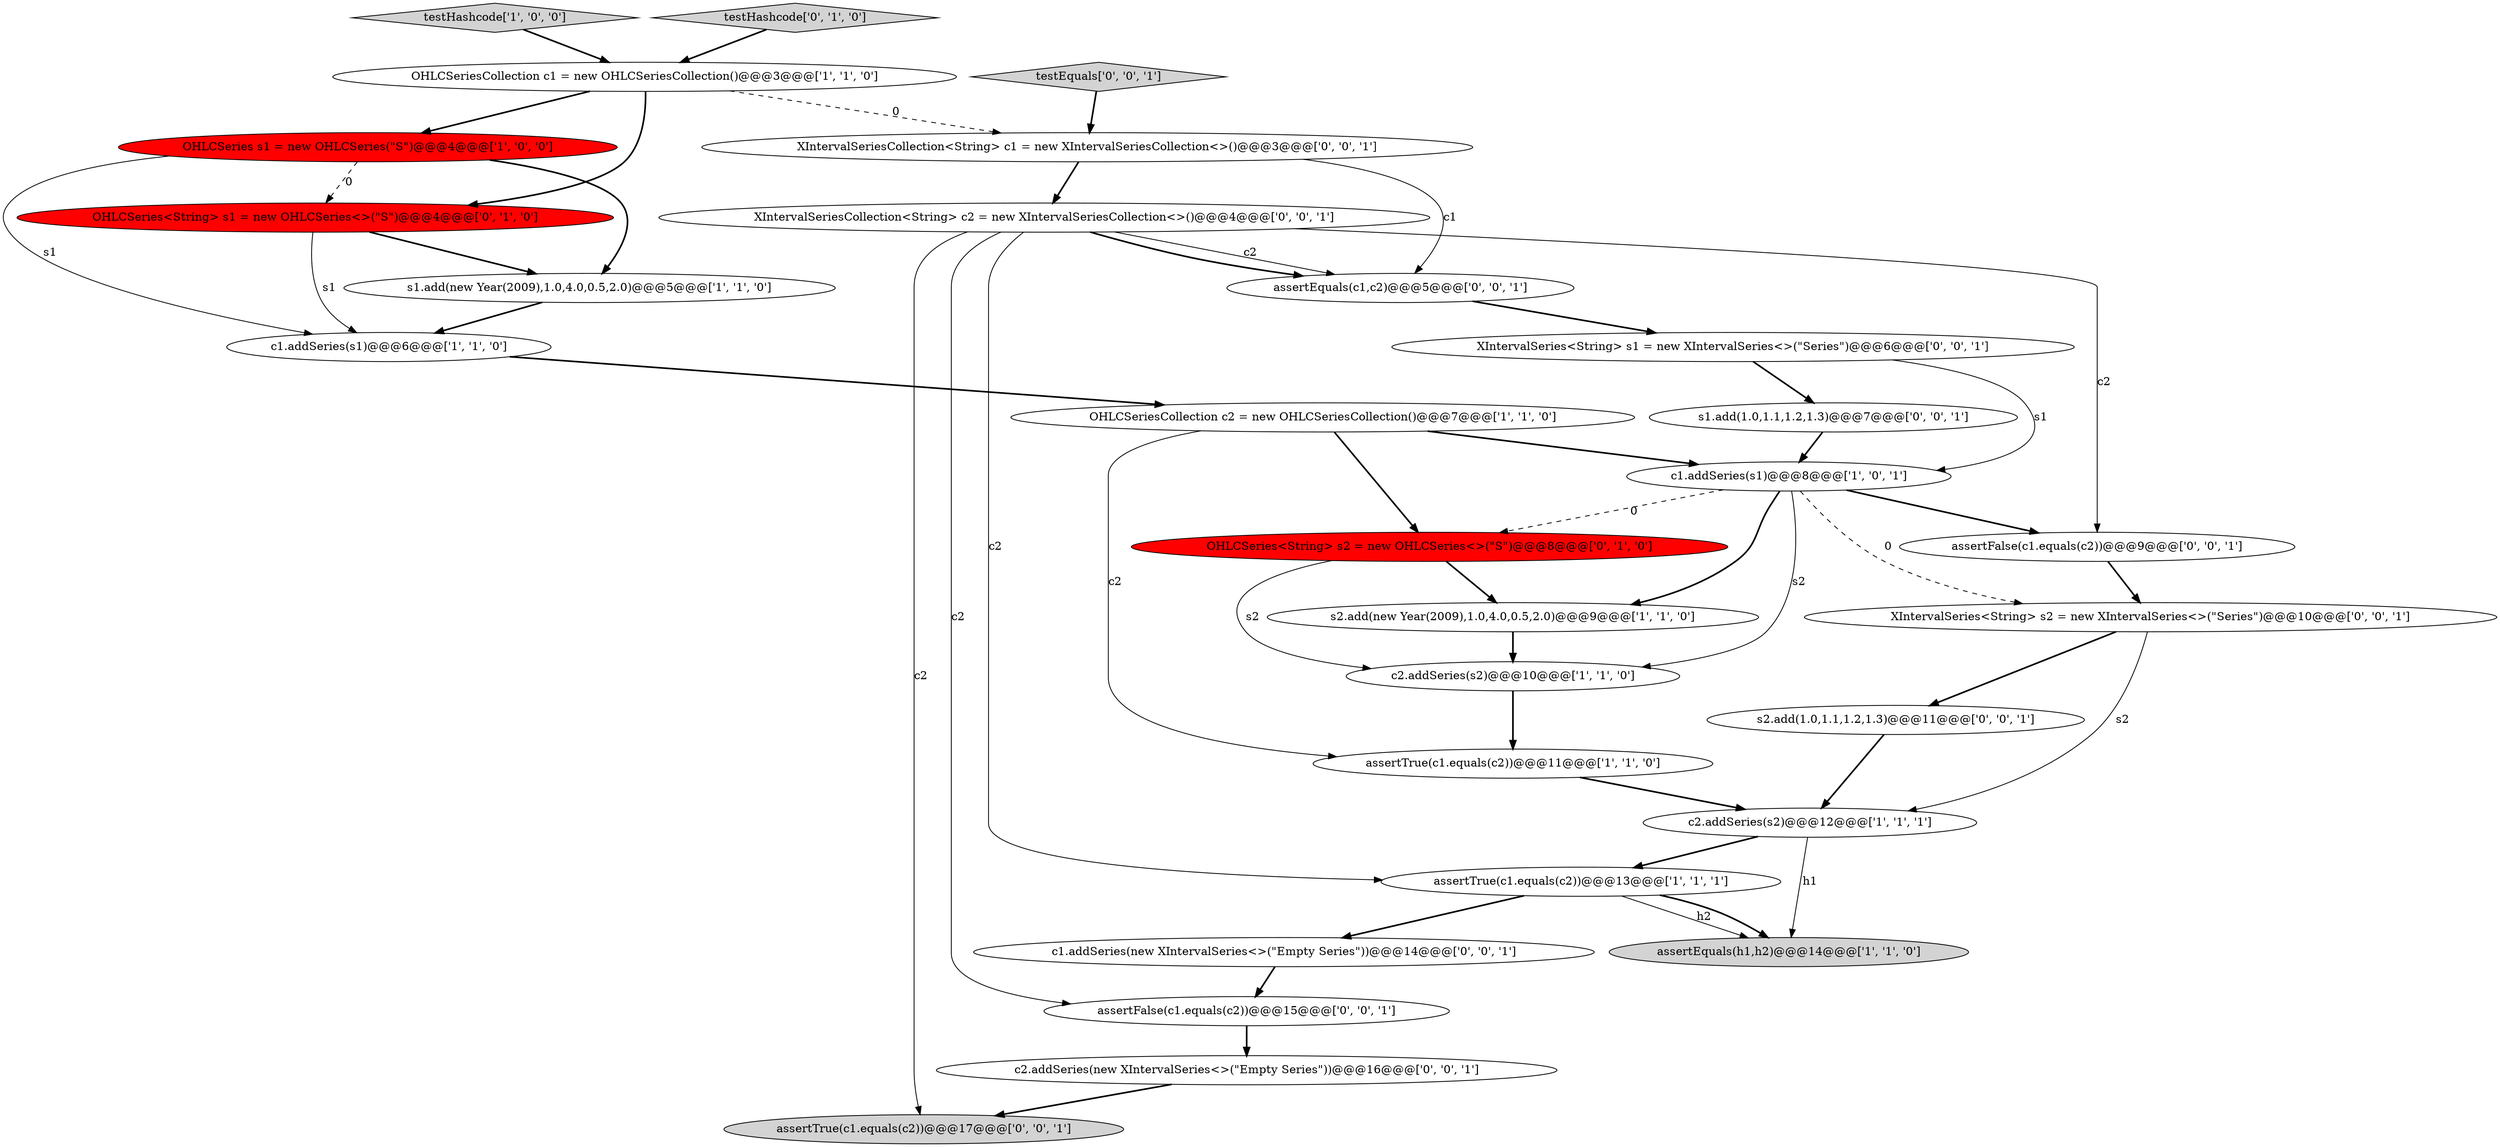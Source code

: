 digraph {
4 [style = filled, label = "testHashcode['1', '0', '0']", fillcolor = lightgray, shape = diamond image = "AAA0AAABBB1BBB"];
24 [style = filled, label = "testEquals['0', '0', '1']", fillcolor = lightgray, shape = diamond image = "AAA0AAABBB3BBB"];
27 [style = filled, label = "s1.add(1.0,1.1,1.2,1.3)@@@7@@@['0', '0', '1']", fillcolor = white, shape = ellipse image = "AAA0AAABBB3BBB"];
12 [style = filled, label = "c1.addSeries(s1)@@@8@@@['1', '0', '1']", fillcolor = white, shape = ellipse image = "AAA0AAABBB1BBB"];
23 [style = filled, label = "XIntervalSeries<String> s2 = new XIntervalSeries<>(\"Series\")@@@10@@@['0', '0', '1']", fillcolor = white, shape = ellipse image = "AAA0AAABBB3BBB"];
16 [style = filled, label = "c2.addSeries(new XIntervalSeries<>(\"Empty Series\"))@@@16@@@['0', '0', '1']", fillcolor = white, shape = ellipse image = "AAA0AAABBB3BBB"];
17 [style = filled, label = "s2.add(1.0,1.1,1.2,1.3)@@@11@@@['0', '0', '1']", fillcolor = white, shape = ellipse image = "AAA0AAABBB3BBB"];
19 [style = filled, label = "assertFalse(c1.equals(c2))@@@9@@@['0', '0', '1']", fillcolor = white, shape = ellipse image = "AAA0AAABBB3BBB"];
11 [style = filled, label = "s1.add(new Year(2009),1.0,4.0,0.5,2.0)@@@5@@@['1', '1', '0']", fillcolor = white, shape = ellipse image = "AAA0AAABBB1BBB"];
1 [style = filled, label = "c2.addSeries(s2)@@@10@@@['1', '1', '0']", fillcolor = white, shape = ellipse image = "AAA0AAABBB1BBB"];
13 [style = filled, label = "OHLCSeries<String> s1 = new OHLCSeries<>(\"S\")@@@4@@@['0', '1', '0']", fillcolor = red, shape = ellipse image = "AAA1AAABBB2BBB"];
20 [style = filled, label = "c1.addSeries(new XIntervalSeries<>(\"Empty Series\"))@@@14@@@['0', '0', '1']", fillcolor = white, shape = ellipse image = "AAA0AAABBB3BBB"];
15 [style = filled, label = "testHashcode['0', '1', '0']", fillcolor = lightgray, shape = diamond image = "AAA0AAABBB2BBB"];
9 [style = filled, label = "OHLCSeriesCollection c1 = new OHLCSeriesCollection()@@@3@@@['1', '1', '0']", fillcolor = white, shape = ellipse image = "AAA0AAABBB1BBB"];
0 [style = filled, label = "OHLCSeriesCollection c2 = new OHLCSeriesCollection()@@@7@@@['1', '1', '0']", fillcolor = white, shape = ellipse image = "AAA0AAABBB1BBB"];
28 [style = filled, label = "assertTrue(c1.equals(c2))@@@17@@@['0', '0', '1']", fillcolor = lightgray, shape = ellipse image = "AAA0AAABBB3BBB"];
7 [style = filled, label = "assertEquals(h1,h2)@@@14@@@['1', '1', '0']", fillcolor = lightgray, shape = ellipse image = "AAA0AAABBB1BBB"];
8 [style = filled, label = "OHLCSeries s1 = new OHLCSeries(\"S\")@@@4@@@['1', '0', '0']", fillcolor = red, shape = ellipse image = "AAA1AAABBB1BBB"];
14 [style = filled, label = "OHLCSeries<String> s2 = new OHLCSeries<>(\"S\")@@@8@@@['0', '1', '0']", fillcolor = red, shape = ellipse image = "AAA1AAABBB2BBB"];
3 [style = filled, label = "assertTrue(c1.equals(c2))@@@11@@@['1', '1', '0']", fillcolor = white, shape = ellipse image = "AAA0AAABBB1BBB"];
6 [style = filled, label = "c2.addSeries(s2)@@@12@@@['1', '1', '1']", fillcolor = white, shape = ellipse image = "AAA0AAABBB1BBB"];
26 [style = filled, label = "assertFalse(c1.equals(c2))@@@15@@@['0', '0', '1']", fillcolor = white, shape = ellipse image = "AAA0AAABBB3BBB"];
10 [style = filled, label = "c1.addSeries(s1)@@@6@@@['1', '1', '0']", fillcolor = white, shape = ellipse image = "AAA0AAABBB1BBB"];
22 [style = filled, label = "assertEquals(c1,c2)@@@5@@@['0', '0', '1']", fillcolor = white, shape = ellipse image = "AAA0AAABBB3BBB"];
5 [style = filled, label = "s2.add(new Year(2009),1.0,4.0,0.5,2.0)@@@9@@@['1', '1', '0']", fillcolor = white, shape = ellipse image = "AAA0AAABBB1BBB"];
18 [style = filled, label = "XIntervalSeries<String> s1 = new XIntervalSeries<>(\"Series\")@@@6@@@['0', '0', '1']", fillcolor = white, shape = ellipse image = "AAA0AAABBB3BBB"];
2 [style = filled, label = "assertTrue(c1.equals(c2))@@@13@@@['1', '1', '1']", fillcolor = white, shape = ellipse image = "AAA0AAABBB1BBB"];
21 [style = filled, label = "XIntervalSeriesCollection<String> c2 = new XIntervalSeriesCollection<>()@@@4@@@['0', '0', '1']", fillcolor = white, shape = ellipse image = "AAA0AAABBB3BBB"];
25 [style = filled, label = "XIntervalSeriesCollection<String> c1 = new XIntervalSeriesCollection<>()@@@3@@@['0', '0', '1']", fillcolor = white, shape = ellipse image = "AAA0AAABBB3BBB"];
21->22 [style = solid, label="c2"];
4->9 [style = bold, label=""];
13->10 [style = solid, label="s1"];
2->20 [style = bold, label=""];
12->23 [style = dashed, label="0"];
12->5 [style = bold, label=""];
12->1 [style = solid, label="s2"];
27->12 [style = bold, label=""];
17->6 [style = bold, label=""];
20->26 [style = bold, label=""];
0->12 [style = bold, label=""];
1->3 [style = bold, label=""];
3->6 [style = bold, label=""];
21->2 [style = solid, label="c2"];
21->28 [style = solid, label="c2"];
23->6 [style = solid, label="s2"];
9->8 [style = bold, label=""];
0->3 [style = solid, label="c2"];
21->26 [style = solid, label="c2"];
13->11 [style = bold, label=""];
2->7 [style = solid, label="h2"];
8->13 [style = dashed, label="0"];
6->2 [style = bold, label=""];
6->7 [style = solid, label="h1"];
26->16 [style = bold, label=""];
5->1 [style = bold, label=""];
0->14 [style = bold, label=""];
22->18 [style = bold, label=""];
18->12 [style = solid, label="s1"];
12->14 [style = dashed, label="0"];
16->28 [style = bold, label=""];
18->27 [style = bold, label=""];
21->22 [style = bold, label=""];
11->10 [style = bold, label=""];
15->9 [style = bold, label=""];
24->25 [style = bold, label=""];
19->23 [style = bold, label=""];
10->0 [style = bold, label=""];
9->25 [style = dashed, label="0"];
14->1 [style = solid, label="s2"];
9->13 [style = bold, label=""];
23->17 [style = bold, label=""];
2->7 [style = bold, label=""];
12->19 [style = bold, label=""];
8->10 [style = solid, label="s1"];
8->11 [style = bold, label=""];
21->19 [style = solid, label="c2"];
25->21 [style = bold, label=""];
14->5 [style = bold, label=""];
25->22 [style = solid, label="c1"];
}
